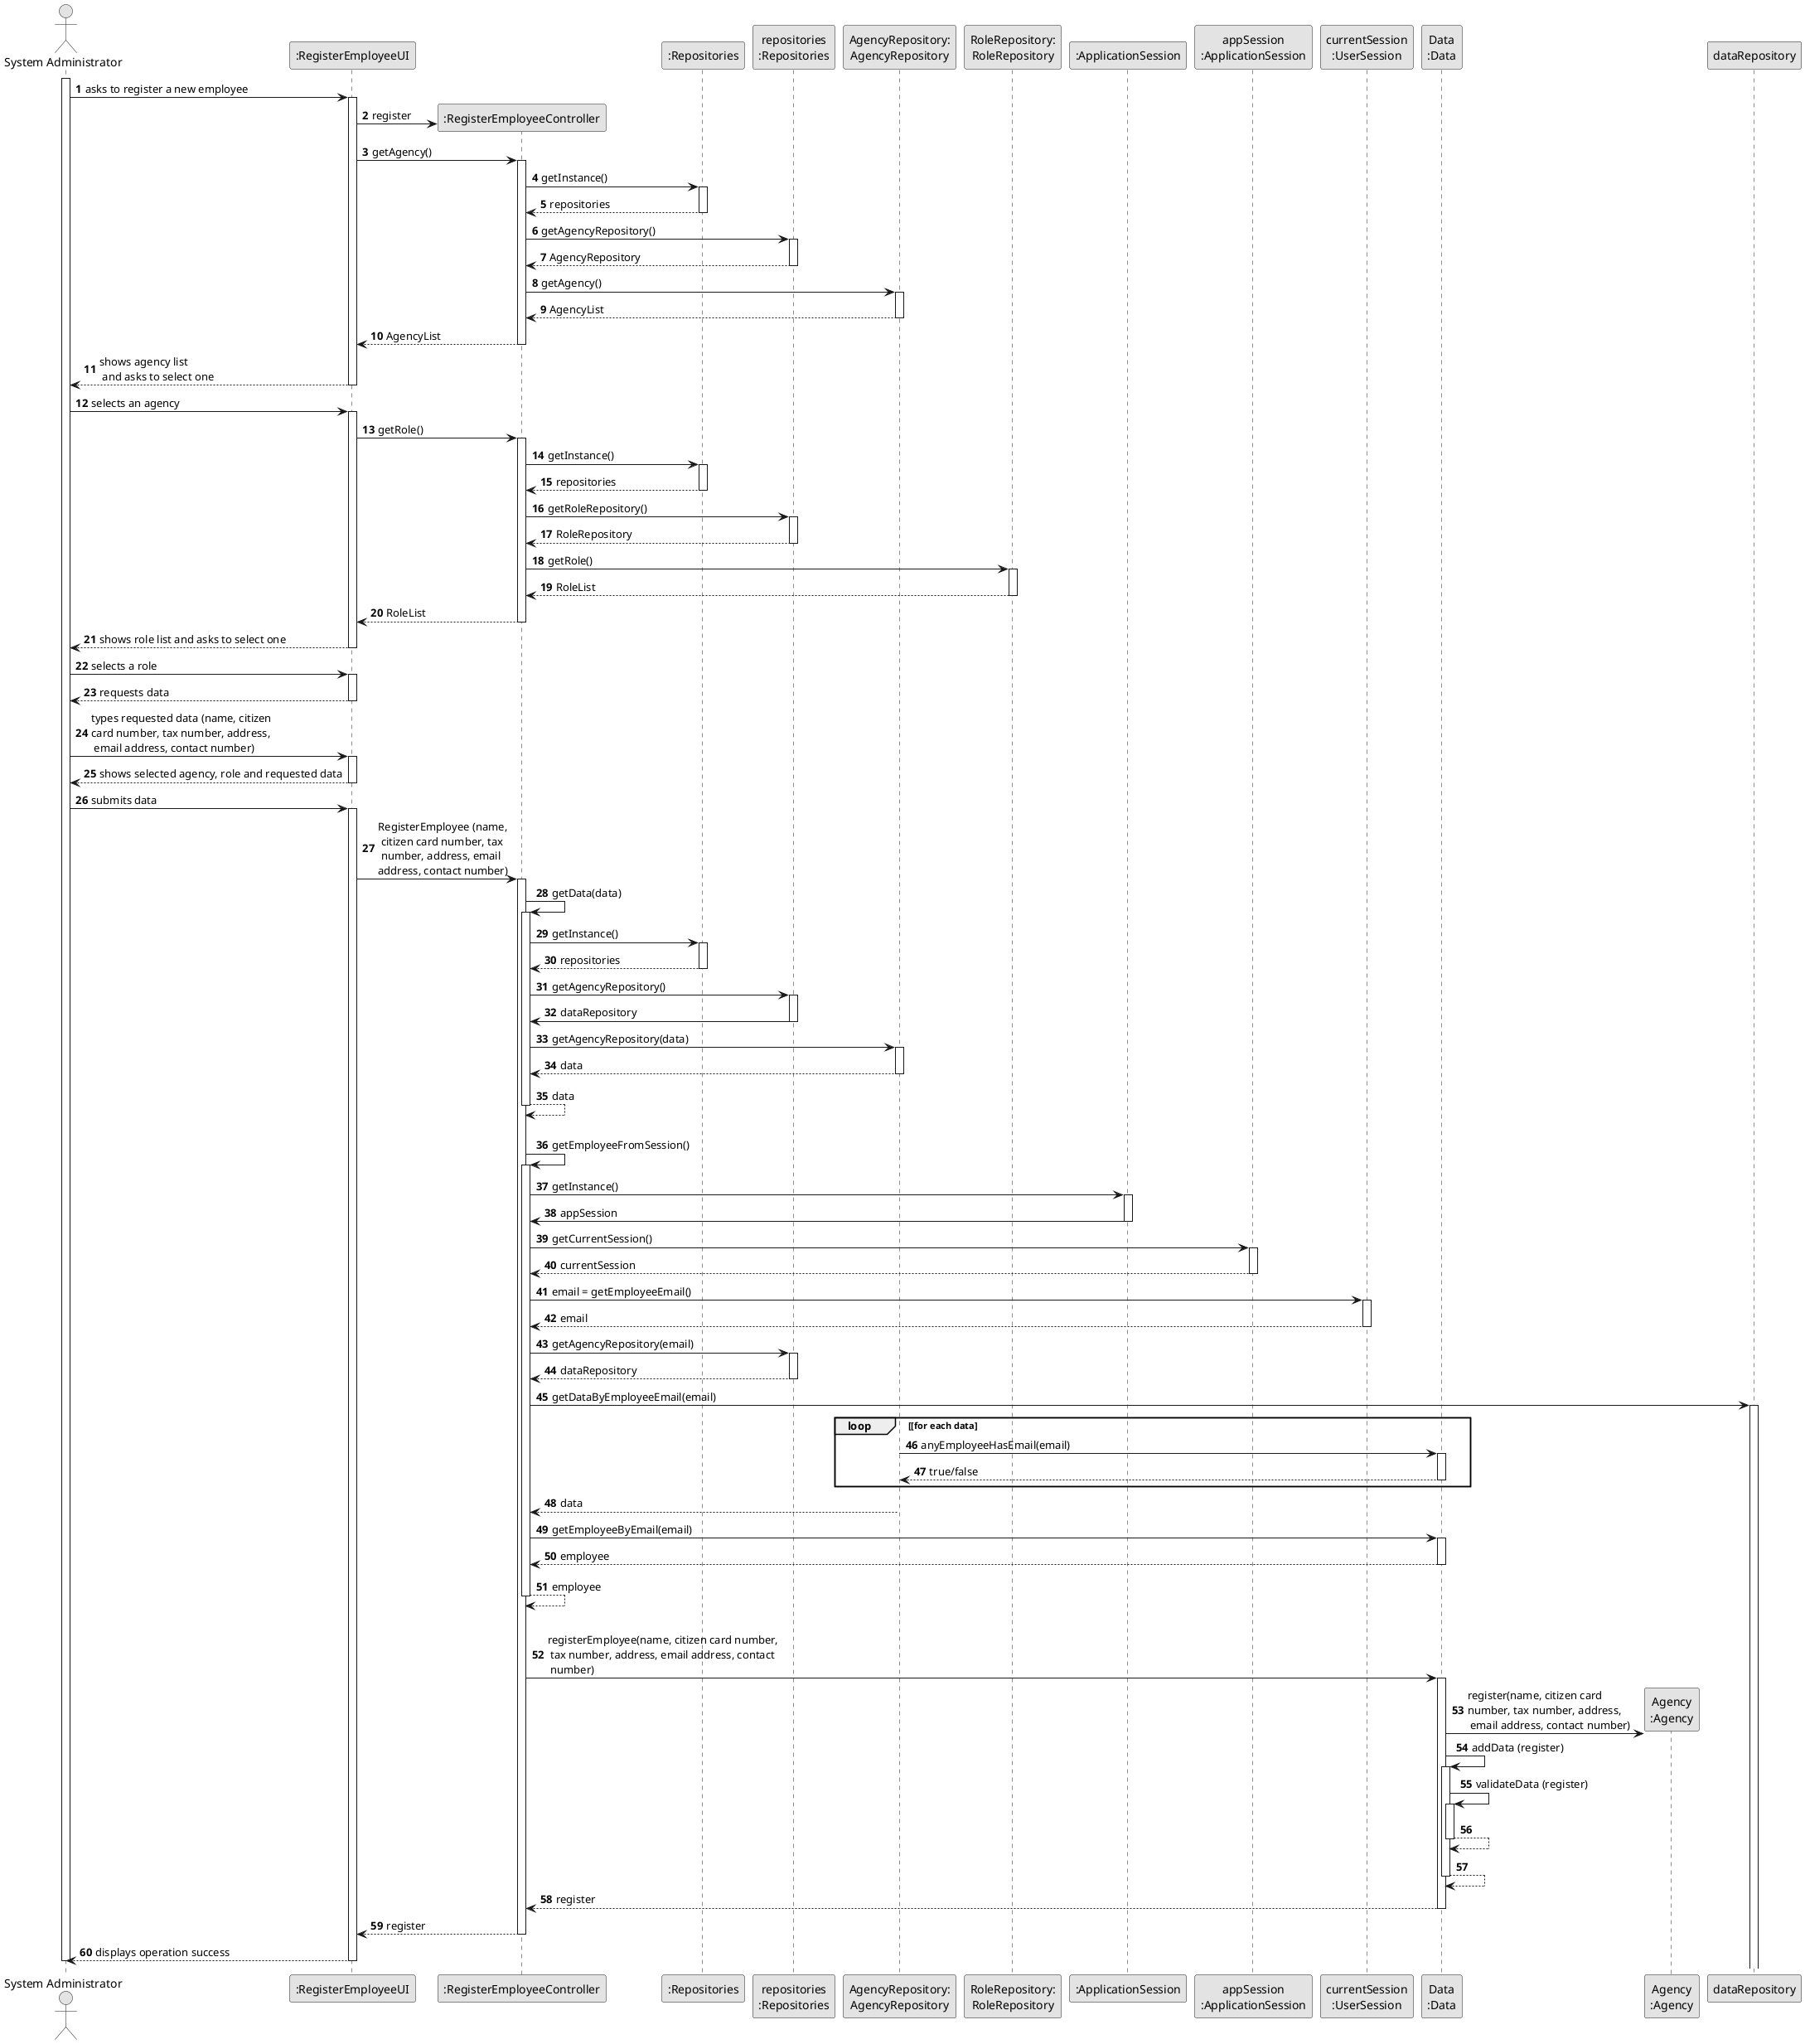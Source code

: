 @startuml
skinparam monochrome true
skinparam packageStyle rectangle
skinparam shadowing false

autonumber

'hide footbox
actor "System Administrator" as ADM
participant ":RegisterEmployeeUI" as UI
participant ":RegisterEmployeeController" as CTRL
participant ":Repositories" as RepositorySingleton
participant "repositories\n:Repositories" as PLAT
participant "AgencyRepository:\nAgencyRepository" as AgencyRepository
participant "RoleRepository:\nRoleRepository" as RoleRepository
participant ":ApplicationSession" as _APP
participant "appSession\n:ApplicationSession" as APP
participant "currentSession\n:UserSession" as SESSAO
participant "Data\n:Data" as DATA
participant "Agency\n:Agency" as AGENCY

activate ADM

        ADM -> UI : asks to register a new employee

        activate UI

'            UI --> ADM : requests data (name, citizen card number, tax number, address, email address, contact number)
            'create CTRL
            UI -> CTRL** : register

            UI -> CTRL : getAgency()
            activate CTRL

                CTRL -> RepositorySingleton : getInstance()
                activate RepositorySingleton

                    RepositorySingleton --> CTRL: repositories
                deactivate RepositorySingleton

                CTRL -> PLAT : getAgencyRepository()
                activate PLAT

                    PLAT --> CTRL: AgencyRepository
                deactivate PLAT

                CTRL -> AgencyRepository : getAgency()
                activate AgencyRepository

                    AgencyRepository --> CTRL : AgencyList
                deactivate AgencyRepository

                CTRL --> UI : AgencyList
            deactivate CTRL

            UI --> ADM : shows agency list\n and asks to select one
        deactivate UI


             ADM -> UI : selects an agency
             activate UI

UI -> CTRL : getRole()
            activate CTRL

                CTRL -> RepositorySingleton : getInstance()
                activate RepositorySingleton

                    RepositorySingleton --> CTRL: repositories
                deactivate RepositorySingleton

                CTRL -> PLAT : getRoleRepository()
                activate PLAT

                    PLAT --> CTRL: RoleRepository
                deactivate PLAT

                CTRL -> RoleRepository : getRole()
                activate RoleRepository

                    RoleRepository --> CTRL : RoleList
                deactivate RoleRepository

                CTRL --> UI : RoleList
            deactivate CTRL

            UI --> ADM : shows role list and asks to select one
        deactivate UI

    ADM -> UI : selects a role
    activate UI

        UI --> ADM : requests data
    deactivate UI

    ADM -> UI : types requested data (name, citizen \ncard number, tax number, address,\n email address, contact number)
    activate UI

        UI --> ADM : shows selected agency, role and requested data
    deactivate UI

    ADM -> UI : submits data
    activate UI

        UI -> CTRL : RegisterEmployee (name,\n citizen card number, tax \n number, address, email \naddress, contact number)
        activate CTRL

            CTRL -> CTRL : getData(data)
            activate CTRL

                CTRL -> RepositorySingleton : getInstance()
                activate RepositorySingleton

                    RepositorySingleton --> CTRL: repositories
                deactivate RepositorySingleton

                CTRL -> PLAT : getAgencyRepository()
                activate PLAT

                    PLAT -> CTRL : dataRepository
                deactivate PLAT

                CTRL -> AgencyRepository : getAgencyRepository(data)
                activate AgencyRepository

                    AgencyRepository --> CTRL : data
                deactivate AgencyRepository
                    CTRL --> CTRL : data
            deactivate CTRL

            |||
            CTRL -> CTRL : getEmployeeFromSession()
            activate CTRL

                CTRL -> _APP: getInstance()
                activate _APP
                    _APP -> CTRL: appSession
                deactivate _APP


                CTRL -> APP: getCurrentSession()
                activate APP

                    APP --> CTRL: currentSession
                deactivate APP

                CTRL -> SESSAO: email = getEmployeeEmail()
                activate SESSAO

                    SESSAO --> CTRL: email
                deactivate SESSAO


                CTRL -> PLAT: getAgencyRepository(email)
                activate PLAT

                    PLAT --> CTRL: dataRepository
                deactivate PLAT


                CTRL -> dataRepository: getDataByEmployeeEmail(email)
                activate dataRepository

                    loop [for each data
                        AgencyRepository -> DATA : anyEmployeeHasEmail(email)
                        activate DATA

                             DATA --> AgencyRepository : true/false
                        deactivate DATA
                    end
                    AgencyRepository --> CTRL : data
                deactivate AgencyRepository

                CTRL -> DATA: getEmployeeByEmail(email)
                activate DATA

                    DATA --> CTRL : employee
                deactivate DATA

                CTRL --> CTRL : employee
            deactivate CTRL

            |||
            CTRL -> DATA: registerEmployee(name, citizen card number,\n tax number, address, email address, contact\n number)
            activate DATA

                DATA -> AGENCY**: register(name, citizen card \nnumber, tax number, address,\n email address, contact number)
                DATA -> DATA: addData (register)


                activate DATA
                    DATA -> DATA: validateData (register)
                    activate DATA
                        DATA --> DATA
                    deactivate DATA

                    DATA --> DATA
                deactivate DATA

                DATA --> CTRL : register

            deactivate DATA

            CTRL --> UI: register
            deactivate CTRL
            UI --> ADM: displays operation success
    deactivate UI

deactivate ADM

@enduml